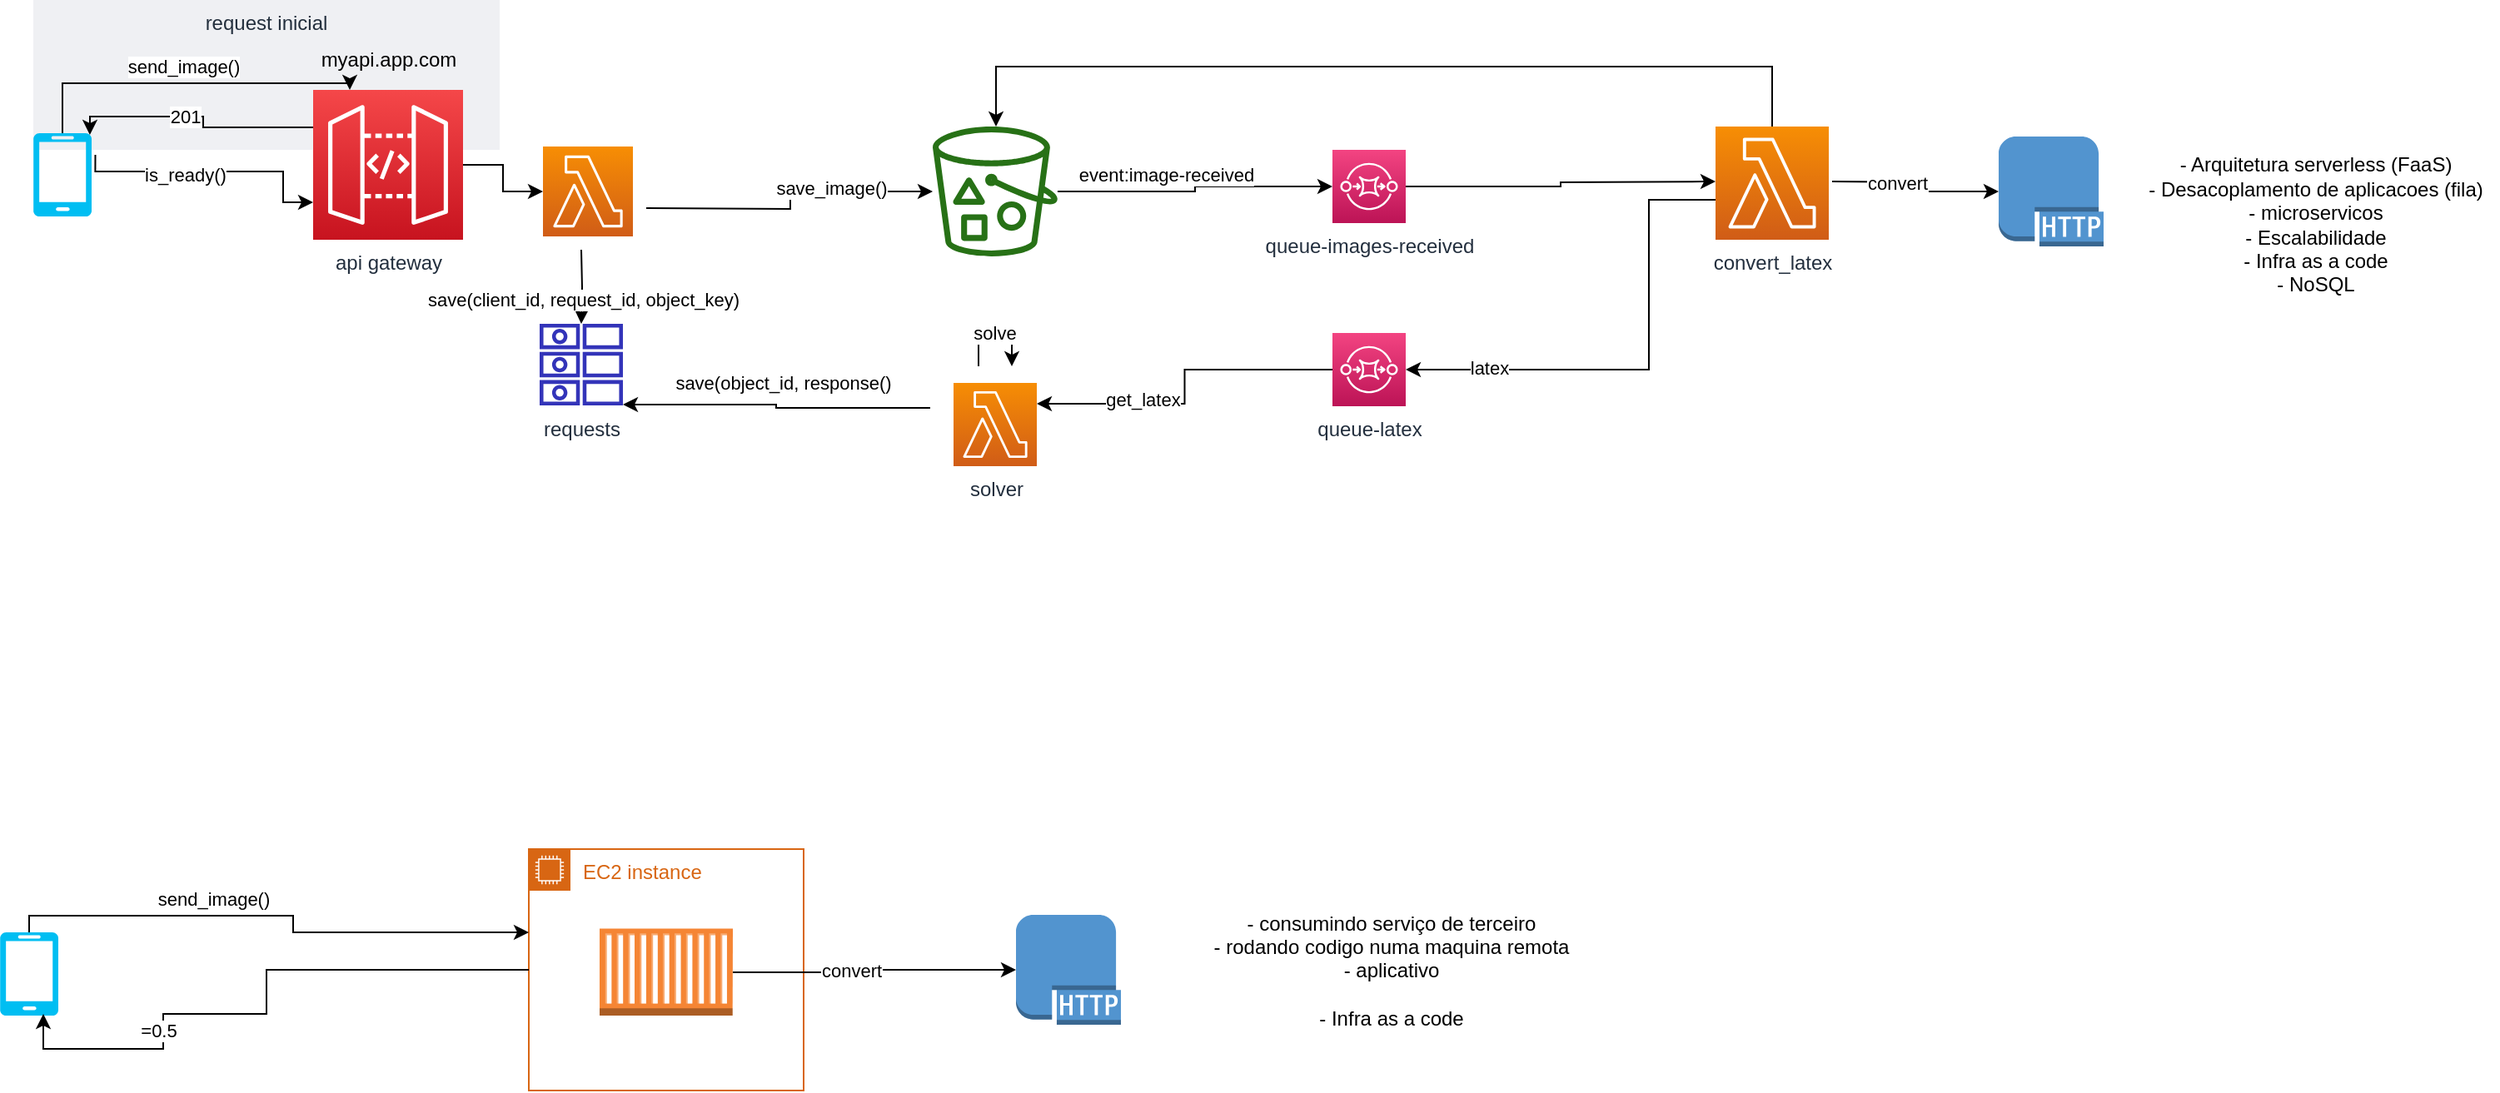 <mxfile version="14.5.1" type="device"><diagram id="hHAXMwrgI8bbmFdfRMqb" name="async"><mxGraphModel dx="2292" dy="846" grid="1" gridSize="10" guides="1" tooltips="1" connect="1" arrows="1" fold="1" page="1" pageScale="1" pageWidth="1600" pageHeight="900" math="0" shadow="0"><root><mxCell id="0"/><mxCell id="1" parent="0"/><mxCell id="GUfWrbT2jv7EvL7HQIRX-57" value="EC2 instance&amp;nbsp;" style="points=[[0,0],[0.25,0],[0.5,0],[0.75,0],[1,0],[1,0.25],[1,0.5],[1,0.75],[1,1],[0.75,1],[0.5,1],[0.25,1],[0,1],[0,0.75],[0,0.5],[0,0.25]];outlineConnect=0;gradientColor=none;html=1;whiteSpace=wrap;fontSize=12;fontStyle=0;shape=mxgraph.aws4.group;grIcon=mxgraph.aws4.group_ec2_instance_contents;strokeColor=#D86613;fillColor=none;verticalAlign=top;align=left;spacingLeft=30;fontColor=#D86613;dashed=0;" vertex="1" parent="1"><mxGeometry x="397.5" y="560" width="165" height="145" as="geometry"/></mxCell><mxCell id="GUfWrbT2jv7EvL7HQIRX-38" value="request inicial" style="fillColor=#EFF0F3;strokeColor=none;dashed=0;verticalAlign=top;fontStyle=0;fontColor=#232F3D;" vertex="1" parent="1"><mxGeometry x="100" y="50" width="280" height="90" as="geometry"/></mxCell><mxCell id="GUfWrbT2jv7EvL7HQIRX-9" style="edgeStyle=orthogonalEdgeStyle;rounded=0;orthogonalLoop=1;jettySize=auto;html=1;" edge="1" parent="1" target="GUfWrbT2jv7EvL7HQIRX-8"><mxGeometry relative="1" as="geometry"><mxPoint x="468" y="175" as="sourcePoint"/></mxGeometry></mxCell><mxCell id="GUfWrbT2jv7EvL7HQIRX-10" value="save_image()" style="edgeLabel;html=1;align=center;verticalAlign=middle;resizable=0;points=[];" vertex="1" connectable="0" parent="GUfWrbT2jv7EvL7HQIRX-9"><mxGeometry x="0.329" y="2" relative="1" as="geometry"><mxPoint as="offset"/></mxGeometry></mxCell><mxCell id="GUfWrbT2jv7EvL7HQIRX-33" style="edgeStyle=orthogonalEdgeStyle;rounded=0;orthogonalLoop=1;jettySize=auto;html=1;" edge="1" parent="1" target="GUfWrbT2jv7EvL7HQIRX-32"><mxGeometry relative="1" as="geometry"><mxPoint x="429" y="199.956" as="sourcePoint"/></mxGeometry></mxCell><mxCell id="GUfWrbT2jv7EvL7HQIRX-34" value="save(client_id, request_id, object_key)" style="edgeLabel;html=1;align=center;verticalAlign=middle;resizable=0;points=[];" vertex="1" connectable="0" parent="GUfWrbT2jv7EvL7HQIRX-33"><mxGeometry x="-0.28" y="2" relative="1" as="geometry"><mxPoint x="-2" y="14.04" as="offset"/></mxGeometry></mxCell><mxCell id="GUfWrbT2jv7EvL7HQIRX-4" value="myapi.app.com" style="text;html=1;align=center;verticalAlign=middle;resizable=0;points=[];autosize=1;" vertex="1" parent="1"><mxGeometry x="263" y="76" width="100" height="20" as="geometry"/></mxCell><mxCell id="GUfWrbT2jv7EvL7HQIRX-6" style="edgeStyle=orthogonalEdgeStyle;rounded=0;orthogonalLoop=1;jettySize=auto;html=1;" edge="1" parent="1" source="GUfWrbT2jv7EvL7HQIRX-5" target="GUfWrbT2jv7EvL7HQIRX-46"><mxGeometry relative="1" as="geometry"><mxPoint x="409" y="130.044" as="targetPoint"/><Array as="points"><mxPoint x="118" y="100"/><mxPoint x="290" y="100"/></Array></mxGeometry></mxCell><mxCell id="GUfWrbT2jv7EvL7HQIRX-7" value="send_image()&lt;br&gt;" style="edgeLabel;html=1;align=center;verticalAlign=middle;resizable=0;points=[];" vertex="1" connectable="0" parent="GUfWrbT2jv7EvL7HQIRX-6"><mxGeometry x="-0.515" y="2" relative="1" as="geometry"><mxPoint x="52.5" y="-8" as="offset"/></mxGeometry></mxCell><mxCell id="GUfWrbT2jv7EvL7HQIRX-5" value="" style="verticalLabelPosition=bottom;html=1;verticalAlign=top;align=center;strokeColor=none;fillColor=#00BEF2;shape=mxgraph.azure.mobile;pointerEvents=1;" vertex="1" parent="1"><mxGeometry x="100" y="130" width="35" height="50" as="geometry"/></mxCell><mxCell id="GUfWrbT2jv7EvL7HQIRX-14" style="edgeStyle=orthogonalEdgeStyle;rounded=0;orthogonalLoop=1;jettySize=auto;html=1;" edge="1" parent="1" source="GUfWrbT2jv7EvL7HQIRX-8" target="GUfWrbT2jv7EvL7HQIRX-13"><mxGeometry relative="1" as="geometry"/></mxCell><mxCell id="GUfWrbT2jv7EvL7HQIRX-15" value="event:image-received" style="edgeLabel;html=1;align=center;verticalAlign=middle;resizable=0;points=[];" vertex="1" connectable="0" parent="GUfWrbT2jv7EvL7HQIRX-14"><mxGeometry x="-0.786" y="1" relative="1" as="geometry"><mxPoint x="47" y="-9.1" as="offset"/></mxGeometry></mxCell><mxCell id="GUfWrbT2jv7EvL7HQIRX-8" value="" style="outlineConnect=0;fontColor=#232F3E;gradientColor=none;fillColor=#277116;strokeColor=none;dashed=0;verticalLabelPosition=bottom;verticalAlign=top;align=center;html=1;fontSize=12;fontStyle=0;aspect=fixed;pointerEvents=1;shape=mxgraph.aws4.bucket_with_objects;" vertex="1" parent="1"><mxGeometry x="640" y="126" width="75" height="78" as="geometry"/></mxCell><mxCell id="GUfWrbT2jv7EvL7HQIRX-18" style="edgeStyle=orthogonalEdgeStyle;rounded=0;orthogonalLoop=1;jettySize=auto;html=1;" edge="1" parent="1" source="GUfWrbT2jv7EvL7HQIRX-13"><mxGeometry relative="1" as="geometry"><mxPoint x="1110" y="159" as="targetPoint"/></mxGeometry></mxCell><mxCell id="GUfWrbT2jv7EvL7HQIRX-13" value="queue-images-received" style="points=[[0,0,0],[0.25,0,0],[0.5,0,0],[0.75,0,0],[1,0,0],[0,1,0],[0.25,1,0],[0.5,1,0],[0.75,1,0],[1,1,0],[0,0.25,0],[0,0.5,0],[0,0.75,0],[1,0.25,0],[1,0.5,0],[1,0.75,0]];outlineConnect=0;fontColor=#232F3E;gradientColor=#F34482;gradientDirection=north;fillColor=#BC1356;strokeColor=#ffffff;dashed=0;verticalLabelPosition=bottom;verticalAlign=top;align=center;html=1;fontSize=12;fontStyle=0;aspect=fixed;shape=mxgraph.aws4.resourceIcon;resIcon=mxgraph.aws4.sqs;" vertex="1" parent="1"><mxGeometry x="880" y="140" width="44" height="44" as="geometry"/></mxCell><mxCell id="GUfWrbT2jv7EvL7HQIRX-23" style="edgeStyle=orthogonalEdgeStyle;rounded=0;orthogonalLoop=1;jettySize=auto;html=1;" edge="1" parent="1" target="GUfWrbT2jv7EvL7HQIRX-22"><mxGeometry relative="1" as="geometry"><mxPoint x="1180" y="159" as="sourcePoint"/></mxGeometry></mxCell><mxCell id="GUfWrbT2jv7EvL7HQIRX-24" value="convert" style="edgeLabel;html=1;align=center;verticalAlign=middle;resizable=0;points=[];" vertex="1" connectable="0" parent="GUfWrbT2jv7EvL7HQIRX-23"><mxGeometry x="-0.269" relative="1" as="geometry"><mxPoint as="offset"/></mxGeometry></mxCell><mxCell id="GUfWrbT2jv7EvL7HQIRX-25" style="edgeStyle=orthogonalEdgeStyle;rounded=0;orthogonalLoop=1;jettySize=auto;html=1;" edge="1" parent="1" target="GUfWrbT2jv7EvL7HQIRX-21"><mxGeometry relative="1" as="geometry"><mxPoint x="1110" y="170" as="sourcePoint"/><Array as="points"><mxPoint x="1070" y="170"/><mxPoint x="1070" y="272"/></Array></mxGeometry></mxCell><mxCell id="GUfWrbT2jv7EvL7HQIRX-26" value="latex" style="edgeLabel;html=1;align=center;verticalAlign=middle;resizable=0;points=[];" vertex="1" connectable="0" parent="GUfWrbT2jv7EvL7HQIRX-25"><mxGeometry x="0.653" y="-1" relative="1" as="geometry"><mxPoint as="offset"/></mxGeometry></mxCell><mxCell id="GUfWrbT2jv7EvL7HQIRX-28" style="edgeStyle=orthogonalEdgeStyle;rounded=0;orthogonalLoop=1;jettySize=auto;html=1;entryX=1;entryY=0.25;entryDx=0;entryDy=0;entryPerimeter=0;" edge="1" parent="1" source="GUfWrbT2jv7EvL7HQIRX-21" target="GUfWrbT2jv7EvL7HQIRX-43"><mxGeometry relative="1" as="geometry"><mxPoint x="716.5" y="295" as="targetPoint"/></mxGeometry></mxCell><mxCell id="GUfWrbT2jv7EvL7HQIRX-29" value="get_latex" style="edgeLabel;html=1;align=center;verticalAlign=middle;resizable=0;points=[];" vertex="1" connectable="0" parent="GUfWrbT2jv7EvL7HQIRX-28"><mxGeometry x="0.362" y="-3" relative="1" as="geometry"><mxPoint as="offset"/></mxGeometry></mxCell><mxCell id="GUfWrbT2jv7EvL7HQIRX-21" value="queue-latex" style="points=[[0,0,0],[0.25,0,0],[0.5,0,0],[0.75,0,0],[1,0,0],[0,1,0],[0.25,1,0],[0.5,1,0],[0.75,1,0],[1,1,0],[0,0.25,0],[0,0.5,0],[0,0.75,0],[1,0.25,0],[1,0.5,0],[1,0.75,0]];outlineConnect=0;fontColor=#232F3E;gradientColor=#F34482;gradientDirection=north;fillColor=#BC1356;strokeColor=#ffffff;dashed=0;verticalLabelPosition=bottom;verticalAlign=top;align=center;html=1;fontSize=12;fontStyle=0;aspect=fixed;shape=mxgraph.aws4.resourceIcon;resIcon=mxgraph.aws4.sqs;" vertex="1" parent="1"><mxGeometry x="880" y="250" width="44" height="44" as="geometry"/></mxCell><mxCell id="GUfWrbT2jv7EvL7HQIRX-22" value="" style="outlineConnect=0;dashed=0;verticalLabelPosition=bottom;verticalAlign=top;align=center;html=1;shape=mxgraph.aws3.http_protocol;fillColor=#5294CF;gradientColor=none;" vertex="1" parent="1"><mxGeometry x="1280" y="132" width="63" height="66" as="geometry"/></mxCell><mxCell id="GUfWrbT2jv7EvL7HQIRX-35" style="edgeStyle=orthogonalEdgeStyle;rounded=0;orthogonalLoop=1;jettySize=auto;html=1;" edge="1" parent="1" target="GUfWrbT2jv7EvL7HQIRX-32"><mxGeometry relative="1" as="geometry"><mxPoint x="638.5" y="295" as="sourcePoint"/><Array as="points"><mxPoint x="546" y="295"/><mxPoint x="546" y="293"/></Array></mxGeometry></mxCell><mxCell id="GUfWrbT2jv7EvL7HQIRX-36" value="save(object_id, response()" style="edgeLabel;html=1;align=center;verticalAlign=middle;resizable=0;points=[];" vertex="1" connectable="0" parent="GUfWrbT2jv7EvL7HQIRX-35"><mxGeometry x="0.287" y="1" relative="1" as="geometry"><mxPoint x="29.5" y="-14" as="offset"/></mxGeometry></mxCell><mxCell id="GUfWrbT2jv7EvL7HQIRX-30" value="solve" style="edgeStyle=orthogonalEdgeStyle;rounded=0;orthogonalLoop=1;jettySize=auto;html=1;elbow=vertical;" edge="1" parent="1"><mxGeometry relative="1" as="geometry"><mxPoint x="667.5" y="270.044" as="sourcePoint"/><mxPoint x="687.5" y="270.044" as="targetPoint"/><Array as="points"><mxPoint x="668" y="250"/></Array></mxGeometry></mxCell><mxCell id="GUfWrbT2jv7EvL7HQIRX-32" value="requests" style="outlineConnect=0;fontColor=#232F3E;gradientColor=none;fillColor=#3334B9;strokeColor=none;dashed=0;verticalLabelPosition=bottom;verticalAlign=top;align=center;html=1;fontSize=12;fontStyle=0;aspect=fixed;pointerEvents=1;shape=mxgraph.aws4.attributes;" vertex="1" parent="1"><mxGeometry x="404" y="244" width="50" height="50" as="geometry"/></mxCell><mxCell id="GUfWrbT2jv7EvL7HQIRX-42" value="" style="points=[[0,0,0],[0.25,0,0],[0.5,0,0],[0.75,0,0],[1,0,0],[0,1,0],[0.25,1,0],[0.5,1,0],[0.75,1,0],[1,1,0],[0,0.25,0],[0,0.5,0],[0,0.75,0],[1,0.25,0],[1,0.5,0],[1,0.75,0]];outlineConnect=0;fontColor=#232F3E;gradientColor=#F78E04;gradientDirection=north;fillColor=#D05C17;strokeColor=#ffffff;dashed=0;verticalLabelPosition=bottom;verticalAlign=top;align=center;html=1;fontSize=12;fontStyle=0;aspect=fixed;shape=mxgraph.aws4.resourceIcon;resIcon=mxgraph.aws4.lambda;" vertex="1" parent="1"><mxGeometry x="406" y="138" width="54" height="54" as="geometry"/></mxCell><mxCell id="GUfWrbT2jv7EvL7HQIRX-43" value="solver" style="points=[[0,0,0],[0.25,0,0],[0.5,0,0],[0.75,0,0],[1,0,0],[0,1,0],[0.25,1,0],[0.5,1,0],[0.75,1,0],[1,1,0],[0,0.25,0],[0,0.5,0],[0,0.75,0],[1,0.25,0],[1,0.5,0],[1,0.75,0]];outlineConnect=0;fontColor=#232F3E;gradientColor=#F78E04;gradientDirection=north;fillColor=#D05C17;strokeColor=#ffffff;dashed=0;verticalLabelPosition=bottom;verticalAlign=top;align=center;html=1;fontSize=12;fontStyle=0;aspect=fixed;shape=mxgraph.aws4.resourceIcon;resIcon=mxgraph.aws4.lambda;" vertex="1" parent="1"><mxGeometry x="652.5" y="280" width="50" height="50" as="geometry"/></mxCell><mxCell id="GUfWrbT2jv7EvL7HQIRX-53" style="edgeStyle=orthogonalEdgeStyle;rounded=0;orthogonalLoop=1;jettySize=auto;html=1;" edge="1" parent="1" source="GUfWrbT2jv7EvL7HQIRX-45" target="GUfWrbT2jv7EvL7HQIRX-8"><mxGeometry relative="1" as="geometry"><Array as="points"><mxPoint x="1144" y="90"/><mxPoint x="678" y="90"/></Array></mxGeometry></mxCell><mxCell id="GUfWrbT2jv7EvL7HQIRX-45" value="convert_latex" style="points=[[0,0,0],[0.25,0,0],[0.5,0,0],[0.75,0,0],[1,0,0],[0,1,0],[0.25,1,0],[0.5,1,0],[0.75,1,0],[1,1,0],[0,0.25,0],[0,0.5,0],[0,0.75,0],[1,0.25,0],[1,0.5,0],[1,0.75,0]];outlineConnect=0;fontColor=#232F3E;gradientColor=#F78E04;gradientDirection=north;fillColor=#D05C17;strokeColor=#ffffff;dashed=0;verticalLabelPosition=bottom;verticalAlign=top;align=center;html=1;fontSize=12;fontStyle=0;aspect=fixed;shape=mxgraph.aws4.resourceIcon;resIcon=mxgraph.aws4.lambda;" vertex="1" parent="1"><mxGeometry x="1110" y="126" width="68" height="68" as="geometry"/></mxCell><mxCell id="GUfWrbT2jv7EvL7HQIRX-50" style="edgeStyle=orthogonalEdgeStyle;rounded=0;orthogonalLoop=1;jettySize=auto;html=1;exitX=0;exitY=0.25;exitDx=0;exitDy=0;exitPerimeter=0;entryX=0.97;entryY=0.02;entryDx=0;entryDy=0;entryPerimeter=0;" edge="1" parent="1" source="GUfWrbT2jv7EvL7HQIRX-46" target="GUfWrbT2jv7EvL7HQIRX-5"><mxGeometry relative="1" as="geometry"><Array as="points"><mxPoint x="202" y="127"/><mxPoint x="202" y="120"/><mxPoint x="134" y="120"/></Array></mxGeometry></mxCell><mxCell id="GUfWrbT2jv7EvL7HQIRX-51" value="201" style="edgeLabel;html=1;align=center;verticalAlign=middle;resizable=0;points=[];" vertex="1" connectable="0" parent="GUfWrbT2jv7EvL7HQIRX-50"><mxGeometry x="0.102" relative="1" as="geometry"><mxPoint as="offset"/></mxGeometry></mxCell><mxCell id="GUfWrbT2jv7EvL7HQIRX-52" style="edgeStyle=orthogonalEdgeStyle;rounded=0;orthogonalLoop=1;jettySize=auto;html=1;entryX=0;entryY=0.5;entryDx=0;entryDy=0;entryPerimeter=0;" edge="1" parent="1" source="GUfWrbT2jv7EvL7HQIRX-46" target="GUfWrbT2jv7EvL7HQIRX-42"><mxGeometry relative="1" as="geometry"/></mxCell><mxCell id="GUfWrbT2jv7EvL7HQIRX-46" value="api gateway" style="points=[[0,0,0],[0.25,0,0],[0.5,0,0],[0.75,0,0],[1,0,0],[0,1,0],[0.25,1,0],[0.5,1,0],[0.75,1,0],[1,1,0],[0,0.25,0],[0,0.5,0],[0,0.75,0],[1,0.25,0],[1,0.5,0],[1,0.75,0]];outlineConnect=0;fontColor=#232F3E;gradientColor=#F54749;gradientDirection=north;fillColor=#C7131F;strokeColor=#ffffff;dashed=0;verticalLabelPosition=bottom;verticalAlign=top;align=center;html=1;fontSize=12;fontStyle=0;aspect=fixed;shape=mxgraph.aws4.resourceIcon;resIcon=mxgraph.aws4.api_gateway;" vertex="1" parent="1"><mxGeometry x="268" y="104" width="90" height="90" as="geometry"/></mxCell><mxCell id="GUfWrbT2jv7EvL7HQIRX-47" style="edgeStyle=orthogonalEdgeStyle;rounded=0;orthogonalLoop=1;jettySize=auto;html=1;exitX=0.133;exitY=1.033;exitDx=0;exitDy=0;exitPerimeter=0;entryX=0;entryY=0.75;entryDx=0;entryDy=0;entryPerimeter=0;" edge="1" parent="1" source="GUfWrbT2jv7EvL7HQIRX-38" target="GUfWrbT2jv7EvL7HQIRX-46"><mxGeometry relative="1" as="geometry"><mxPoint x="147.88" y="152.64" as="sourcePoint"/><mxPoint x="409" y="179.956" as="targetPoint"/><Array as="points"><mxPoint x="250" y="153"/><mxPoint x="250" y="172"/></Array></mxGeometry></mxCell><mxCell id="GUfWrbT2jv7EvL7HQIRX-48" value="is_ready()" style="edgeLabel;html=1;align=center;verticalAlign=middle;resizable=0;points=[];" vertex="1" connectable="0" parent="GUfWrbT2jv7EvL7HQIRX-47"><mxGeometry x="-0.204" y="-2" relative="1" as="geometry"><mxPoint as="offset"/></mxGeometry></mxCell><mxCell id="GUfWrbT2jv7EvL7HQIRX-58" style="edgeStyle=orthogonalEdgeStyle;rounded=0;orthogonalLoop=1;jettySize=auto;html=1;" edge="1" parent="1" source="GUfWrbT2jv7EvL7HQIRX-54" target="GUfWrbT2jv7EvL7HQIRX-57"><mxGeometry relative="1" as="geometry"><mxPoint x="240" y="620" as="targetPoint"/><Array as="points"><mxPoint x="98" y="600"/><mxPoint x="256" y="600"/><mxPoint x="256" y="610"/></Array></mxGeometry></mxCell><mxCell id="GUfWrbT2jv7EvL7HQIRX-59" value="send_image()" style="edgeLabel;html=1;align=center;verticalAlign=middle;resizable=0;points=[];" vertex="1" connectable="0" parent="GUfWrbT2jv7EvL7HQIRX-58"><mxGeometry x="-0.328" y="4" relative="1" as="geometry"><mxPoint x="13" y="-6" as="offset"/></mxGeometry></mxCell><mxCell id="GUfWrbT2jv7EvL7HQIRX-54" value="" style="verticalLabelPosition=bottom;html=1;verticalAlign=top;align=center;strokeColor=none;fillColor=#00BEF2;shape=mxgraph.azure.mobile;pointerEvents=1;" vertex="1" parent="1"><mxGeometry x="80" y="610" width="35" height="50" as="geometry"/></mxCell><mxCell id="GUfWrbT2jv7EvL7HQIRX-63" style="edgeStyle=orthogonalEdgeStyle;rounded=0;orthogonalLoop=1;jettySize=auto;html=1;entryX=0.743;entryY=0.98;entryDx=0;entryDy=0;entryPerimeter=0;exitX=0;exitY=0.5;exitDx=0;exitDy=0;" edge="1" parent="1" source="GUfWrbT2jv7EvL7HQIRX-57" target="GUfWrbT2jv7EvL7HQIRX-54"><mxGeometry relative="1" as="geometry"><mxPoint x="240" y="635" as="sourcePoint"/><Array as="points"><mxPoint x="240" y="633"/><mxPoint x="240" y="659"/><mxPoint x="178" y="659"/><mxPoint x="178" y="680"/><mxPoint x="106" y="680"/></Array></mxGeometry></mxCell><mxCell id="GUfWrbT2jv7EvL7HQIRX-64" value="=0.5" style="edgeLabel;html=1;align=center;verticalAlign=middle;resizable=0;points=[];" vertex="1" connectable="0" parent="GUfWrbT2jv7EvL7HQIRX-63"><mxGeometry x="0.577" relative="1" as="geometry"><mxPoint x="14" y="-11" as="offset"/></mxGeometry></mxCell><mxCell id="GUfWrbT2jv7EvL7HQIRX-66" style="edgeStyle=orthogonalEdgeStyle;rounded=0;orthogonalLoop=1;jettySize=auto;html=1;" edge="1" parent="1" source="GUfWrbT2jv7EvL7HQIRX-56" target="GUfWrbT2jv7EvL7HQIRX-65"><mxGeometry relative="1" as="geometry"/></mxCell><mxCell id="GUfWrbT2jv7EvL7HQIRX-67" value="convert" style="edgeLabel;html=1;align=center;verticalAlign=middle;resizable=0;points=[];" vertex="1" connectable="0" parent="GUfWrbT2jv7EvL7HQIRX-66"><mxGeometry x="-0.175" y="1" relative="1" as="geometry"><mxPoint as="offset"/></mxGeometry></mxCell><mxCell id="GUfWrbT2jv7EvL7HQIRX-56" value="" style="outlineConnect=0;dashed=0;verticalLabelPosition=bottom;verticalAlign=top;align=center;html=1;shape=mxgraph.aws3.ec2_compute_container;fillColor=#F58534;gradientColor=none;" vertex="1" parent="1"><mxGeometry x="440" y="607.75" width="80" height="52.25" as="geometry"/></mxCell><mxCell id="GUfWrbT2jv7EvL7HQIRX-65" value="" style="outlineConnect=0;dashed=0;verticalLabelPosition=bottom;verticalAlign=top;align=center;html=1;shape=mxgraph.aws3.http_protocol;fillColor=#5294CF;gradientColor=none;" vertex="1" parent="1"><mxGeometry x="690" y="599.5" width="63" height="66" as="geometry"/></mxCell><mxCell id="GUfWrbT2jv7EvL7HQIRX-78" value="- consumindo serviço de terceiro&lt;br&gt;- rodando codigo numa maquina remota&lt;br&gt;- aplicativo&lt;br&gt;&lt;br&gt;- Infra as a code" style="text;html=1;align=center;verticalAlign=middle;resizable=0;points=[];autosize=1;" vertex="1" parent="1"><mxGeometry x="800" y="592.5" width="230" height="80" as="geometry"/></mxCell><mxCell id="GUfWrbT2jv7EvL7HQIRX-79" value="- Arquitetura serverless (FaaS)&lt;br&gt;- Desacoplamento de aplicacoes (fila)&lt;br&gt;- microservicos&lt;br&gt;- Escalabilidade&lt;br&gt;- Infra as a code&lt;br&gt;- NoSQL" style="text;html=1;align=center;verticalAlign=middle;resizable=0;points=[];autosize=1;" vertex="1" parent="1"><mxGeometry x="1360" y="140" width="220" height="90" as="geometry"/></mxCell></root></mxGraphModel></diagram></mxfile>